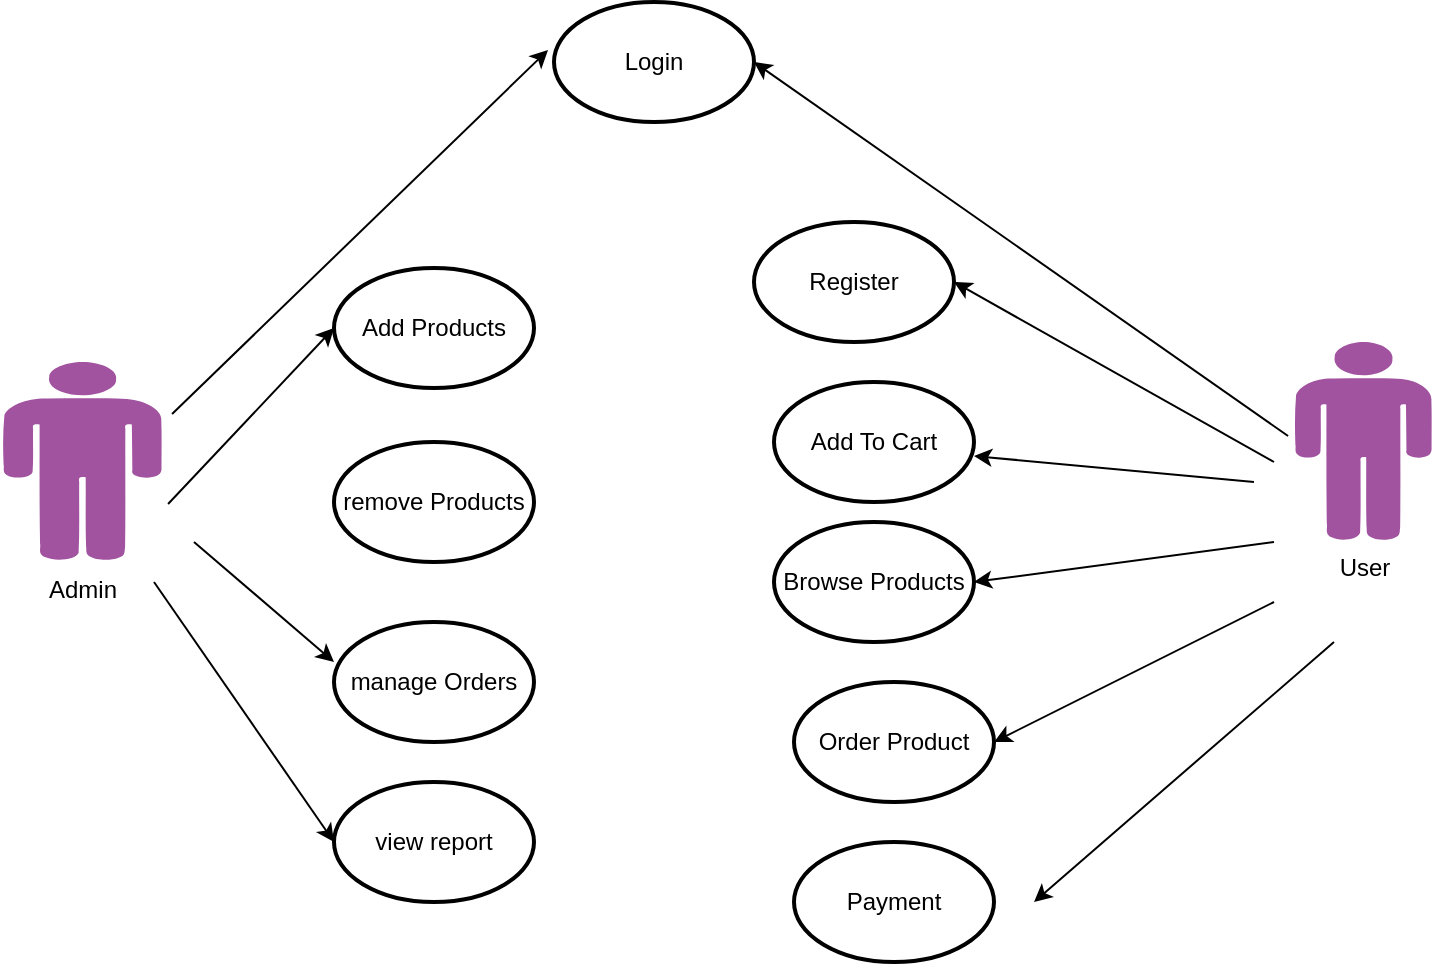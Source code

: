 <mxfile>
    <diagram id="qnoMh05kB3VO1Tk_qg1j" name="Page-1">
        <mxGraphModel dx="668" dy="1587" grid="1" gridSize="10" guides="1" tooltips="1" connect="1" arrows="1" fold="1" page="1" pageScale="1" pageWidth="827" pageHeight="1169" math="0" shadow="0">
            <root>
                <mxCell id="0"/>
                <mxCell id="1" parent="0"/>
                <mxCell id="22" value="Admin" style="verticalLabelPosition=bottom;sketch=0;html=1;fillColor=#A153A0;verticalAlign=top;align=center;pointerEvents=1;shape=mxgraph.cisco_safe.design.actor_2;" parent="1" vertex="1">
                    <mxGeometry x="374" y="-220" width="80" height="100" as="geometry"/>
                </mxCell>
                <mxCell id="25" value="" style="verticalLabelPosition=bottom;sketch=0;html=1;fillColor=#A153A0;verticalAlign=top;align=center;pointerEvents=1;shape=mxgraph.cisco_safe.design.actor_2;" parent="1" vertex="1">
                    <mxGeometry x="1020" y="-230" width="69" height="100" as="geometry"/>
                </mxCell>
                <mxCell id="26" value="User&lt;div&gt;&lt;br&gt;&lt;/div&gt;" style="text;html=1;align=center;verticalAlign=middle;resizable=0;points=[];autosize=1;strokeColor=none;fillColor=none;" parent="1" vertex="1">
                    <mxGeometry x="1029.5" y="-130" width="50" height="40" as="geometry"/>
                </mxCell>
                <mxCell id="27" value="Login" style="strokeWidth=2;html=1;shape=mxgraph.flowchart.start_1;whiteSpace=wrap;" parent="1" vertex="1">
                    <mxGeometry x="650" y="-400" width="100" height="60" as="geometry"/>
                </mxCell>
                <mxCell id="28" value="" style="endArrow=classic;html=1;entryX=-0.03;entryY=0.4;entryDx=0;entryDy=0;entryPerimeter=0;exitX=1.063;exitY=0.26;exitDx=0;exitDy=0;exitPerimeter=0;" parent="1" source="22" target="27" edge="1">
                    <mxGeometry width="50" height="50" relative="1" as="geometry">
                        <mxPoint x="690" y="-170" as="sourcePoint"/>
                        <mxPoint x="740" y="-220" as="targetPoint"/>
                        <Array as="points"/>
                    </mxGeometry>
                </mxCell>
                <mxCell id="29" value="" style="endArrow=classic;html=1;entryX=1;entryY=0.5;entryDx=0;entryDy=0;entryPerimeter=0;exitX=-0.043;exitY=0.47;exitDx=0;exitDy=0;exitPerimeter=0;" parent="1" source="25" target="27" edge="1">
                    <mxGeometry width="50" height="50" relative="1" as="geometry">
                        <mxPoint x="690" y="-170" as="sourcePoint"/>
                        <mxPoint x="740" y="-220" as="targetPoint"/>
                    </mxGeometry>
                </mxCell>
                <mxCell id="30" value="Add Products" style="strokeWidth=2;html=1;shape=mxgraph.flowchart.start_1;whiteSpace=wrap;" parent="1" vertex="1">
                    <mxGeometry x="540" y="-267" width="100" height="60" as="geometry"/>
                </mxCell>
                <mxCell id="31" value="Add To Cart" style="strokeWidth=2;html=1;shape=mxgraph.flowchart.start_1;whiteSpace=wrap;" parent="1" vertex="1">
                    <mxGeometry x="760" y="-210" width="100" height="60" as="geometry"/>
                </mxCell>
                <mxCell id="32" value="remove Products" style="strokeWidth=2;html=1;shape=mxgraph.flowchart.start_1;whiteSpace=wrap;" parent="1" vertex="1">
                    <mxGeometry x="540" y="-180" width="100" height="60" as="geometry"/>
                </mxCell>
                <mxCell id="33" value="manage Orders" style="strokeWidth=2;html=1;shape=mxgraph.flowchart.start_1;whiteSpace=wrap;" parent="1" vertex="1">
                    <mxGeometry x="540" y="-90" width="100" height="60" as="geometry"/>
                </mxCell>
                <mxCell id="34" value="view report" style="strokeWidth=2;html=1;shape=mxgraph.flowchart.start_1;whiteSpace=wrap;" parent="1" vertex="1">
                    <mxGeometry x="540" y="-10" width="100" height="60" as="geometry"/>
                </mxCell>
                <mxCell id="35" value="Browse Products" style="strokeWidth=2;html=1;shape=mxgraph.flowchart.start_1;whiteSpace=wrap;" parent="1" vertex="1">
                    <mxGeometry x="760" y="-140" width="100" height="60" as="geometry"/>
                </mxCell>
                <mxCell id="36" value="Order Product" style="strokeWidth=2;html=1;shape=mxgraph.flowchart.start_1;whiteSpace=wrap;" parent="1" vertex="1">
                    <mxGeometry x="770" y="-60" width="100" height="60" as="geometry"/>
                </mxCell>
                <mxCell id="37" value="Payment" style="strokeWidth=2;html=1;shape=mxgraph.flowchart.start_1;whiteSpace=wrap;" parent="1" vertex="1">
                    <mxGeometry x="770" y="20" width="100" height="60" as="geometry"/>
                </mxCell>
                <mxCell id="38" value="" style="endArrow=classic;html=1;entryX=0;entryY=0.5;entryDx=0;entryDy=0;entryPerimeter=0;exitX=1.038;exitY=0.71;exitDx=0;exitDy=0;exitPerimeter=0;" parent="1" source="22" target="30" edge="1">
                    <mxGeometry width="50" height="50" relative="1" as="geometry">
                        <mxPoint x="520" y="-130" as="sourcePoint"/>
                        <mxPoint x="370" y="-229.98" as="targetPoint"/>
                    </mxGeometry>
                </mxCell>
                <mxCell id="39" value="" style="endArrow=classic;html=1;entryX=0;entryY=0.5;entryDx=0;entryDy=0;entryPerimeter=0;" parent="1" target="34" edge="1">
                    <mxGeometry width="50" height="50" relative="1" as="geometry">
                        <mxPoint x="450" y="-110" as="sourcePoint"/>
                        <mxPoint x="740" y="-180" as="targetPoint"/>
                    </mxGeometry>
                </mxCell>
                <mxCell id="40" value="" style="endArrow=classic;html=1;entryX=0;entryY=0.333;entryDx=0;entryDy=0;entryPerimeter=0;" parent="1" target="33" edge="1">
                    <mxGeometry width="50" height="50" relative="1" as="geometry">
                        <mxPoint x="470" y="-130" as="sourcePoint"/>
                        <mxPoint x="740" y="-180" as="targetPoint"/>
                    </mxGeometry>
                </mxCell>
                <mxCell id="41" value="" style="endArrow=classic;html=1;entryX=1;entryY=0.617;entryDx=0;entryDy=0;entryPerimeter=0;" parent="1" target="31" edge="1">
                    <mxGeometry width="50" height="50" relative="1" as="geometry">
                        <mxPoint x="1000" y="-160" as="sourcePoint"/>
                        <mxPoint x="740" y="-180" as="targetPoint"/>
                    </mxGeometry>
                </mxCell>
                <mxCell id="42" value="" style="endArrow=classic;html=1;entryX=1;entryY=0.5;entryDx=0;entryDy=0;entryPerimeter=0;" parent="1" target="35" edge="1">
                    <mxGeometry width="50" height="50" relative="1" as="geometry">
                        <mxPoint x="1010" y="-130" as="sourcePoint"/>
                        <mxPoint x="740" y="-180" as="targetPoint"/>
                    </mxGeometry>
                </mxCell>
                <mxCell id="43" value="" style="endArrow=classic;html=1;entryX=1;entryY=0.5;entryDx=0;entryDy=0;entryPerimeter=0;" parent="1" edge="1" target="36">
                    <mxGeometry width="50" height="50" relative="1" as="geometry">
                        <mxPoint x="1010" y="-100" as="sourcePoint"/>
                        <mxPoint x="890" y="-40" as="targetPoint"/>
                    </mxGeometry>
                </mxCell>
                <mxCell id="44" value="" style="endArrow=classic;html=1;" parent="1" edge="1">
                    <mxGeometry width="50" height="50" relative="1" as="geometry">
                        <mxPoint x="1040" y="-80" as="sourcePoint"/>
                        <mxPoint x="890" y="50" as="targetPoint"/>
                    </mxGeometry>
                </mxCell>
                <mxCell id="45" value="Register" style="strokeWidth=2;html=1;shape=mxgraph.flowchart.start_1;whiteSpace=wrap;" vertex="1" parent="1">
                    <mxGeometry x="750" y="-290" width="100" height="60" as="geometry"/>
                </mxCell>
                <mxCell id="46" value="" style="endArrow=classic;html=1;entryX=1;entryY=0.5;entryDx=0;entryDy=0;entryPerimeter=0;" edge="1" parent="1" target="45">
                    <mxGeometry width="50" height="50" relative="1" as="geometry">
                        <mxPoint x="1010" y="-170" as="sourcePoint"/>
                        <mxPoint x="820" y="-170" as="targetPoint"/>
                    </mxGeometry>
                </mxCell>
            </root>
        </mxGraphModel>
    </diagram>
</mxfile>